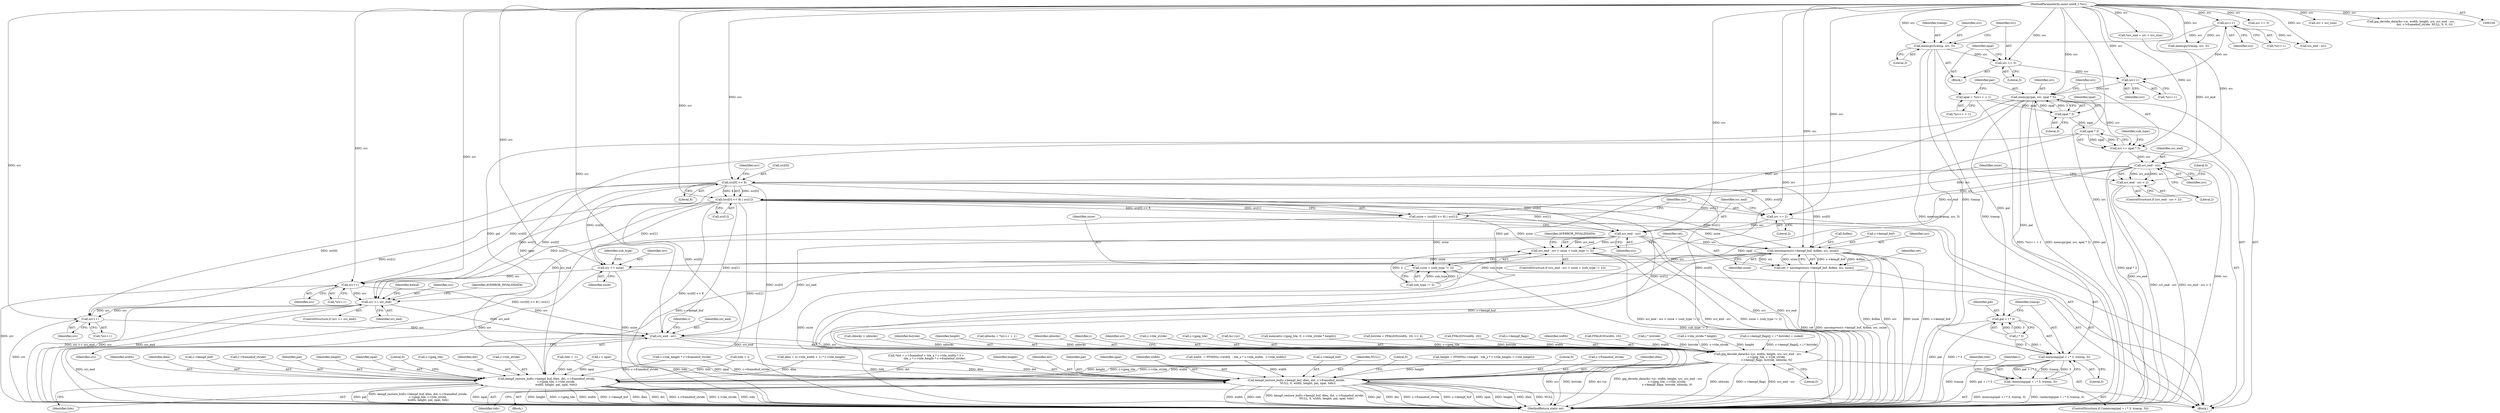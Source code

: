 digraph "0_FFmpeg_2960576378d17d71cc8dccc926352ce568b5eec1@API" {
"1000309" [label="(Call,memcpy(pal, src, npal * 3))"];
"1000306" [label="(Call,src++)"];
"1000299" [label="(Call,src += 3)"];
"1000295" [label="(Call,memcpy(transp, src, 3))"];
"1000210" [label="(Call,src++)"];
"1000104" [label="(MethodParameterIn,const uint8_t *src)"];
"1000312" [label="(Call,npal * 3)"];
"1000302" [label="(Call,npal = *src++ + 1)"];
"1000315" [label="(Call,src += npal * 3)"];
"1000352" [label="(Call,src_end - src)"];
"1000351" [label="(Call,src_end - src < 2)"];
"1000361" [label="(Call,src[0] << 8)"];
"1000360" [label="(Call,(src[0] << 8) | src[1])"];
"1000358" [label="(Call,zsize = (src[0] << 8) | src[1])"];
"1000373" [label="(Call,src_end - src < zsize + (sub_type != 2))"];
"1000377" [label="(Call,zsize + (sub_type != 2))"];
"1000386" [label="(Call,uncompress(c->kempf_buf, &dlen, src, zsize))"];
"1000384" [label="(Call,ret = uncompress(c->kempf_buf, &dlen, src, zsize))"];
"1000398" [label="(Call,src += zsize)"];
"1000428" [label="(Call,src++)"];
"1000477" [label="(Call,src >= src_end)"];
"1000485" [label="(Call,src++)"];
"1000538" [label="(Call,src_end - src)"];
"1000530" [label="(Call,jpg_decode_data(&c->jc, width, height, src, src_end - src,\n                    c->jpeg_tile, c->tile_stride,\n                    c->kempf_flags, bstride, nblocks, 0))"];
"1000553" [label="(Call,kempf_restore_buf(c->kempf_buf, dlen, dst, c->framebuf_stride,\n                      c->jpeg_tile, c->tile_stride,\n                      width, height, pal, npal, tidx))"];
"1000406" [label="(Call,kempf_restore_buf(c->kempf_buf, dlen, dst, c->framebuf_stride,\n                          NULL, 0, width, height, pal, npal, tidx))"];
"1000369" [label="(Call,src += 2)"];
"1000374" [label="(Call,src_end - src)"];
"1000337" [label="(Call,memcmp(pal + i * 3, transp, 3))"];
"1000336" [label="(Call,!memcmp(pal + i * 3, transp, 3))"];
"1000338" [label="(Call,pal + i * 3)"];
"1000393" [label="(Identifier,zsize)"];
"1000335" [label="(ControlStructure,if (!memcmp(pal + i * 3, transp, 3)))"];
"1000478" [label="(Identifier,src)"];
"1000504" [label="(Call,cblocks > nblocks)"];
"1000296" [label="(Identifier,transp)"];
"1000398" [label="(Call,src += zsize)"];
"1000343" [label="(Identifier,transp)"];
"1000297" [label="(Identifier,src)"];
"1000316" [label="(Identifier,src)"];
"1000337" [label="(Call,memcmp(pal + i * 3, transp, 3))"];
"1000304" [label="(Call,*src++ + 1)"];
"1000384" [label="(Call,ret = uncompress(c->kempf_buf, &dlen, src, zsize))"];
"1000419" [label="(Identifier,pal)"];
"1000362" [label="(Call,src[0])"];
"1000550" [label="(Identifier,bstride)"];
"1000347" [label="(Identifier,tidx)"];
"1000373" [label="(Call,src_end - src < zsize + (sub_type != 2))"];
"1000536" [label="(Identifier,height)"];
"1000350" [label="(ControlStructure,if (src_end - src < 2))"];
"1000387" [label="(Call,c->kempf_buf)"];
"1000428" [label="(Call,src++)"];
"1000340" [label="(Call,i * 3)"];
"1000375" [label="(Identifier,src_end)"];
"1000299" [label="(Call,src += 3)"];
"1000420" [label="(Identifier,npal)"];
"1000572" [label="(Identifier,tidx)"];
"1000378" [label="(Identifier,zsize)"];
"1000385" [label="(Identifier,ret)"];
"1000570" [label="(Identifier,pal)"];
"1000121" [label="(Call,*src_end = src + src_size)"];
"1000479" [label="(Identifier,src_end)"];
"1000424" [label="(Call,nblocks = *src++ + 1)"];
"1000542" [label="(Identifier,c)"];
"1000313" [label="(Identifier,npal)"];
"1000369" [label="(Call,src += 2)"];
"1000429" [label="(Identifier,src)"];
"1000406" [label="(Call,kempf_restore_buf(c->kempf_buf, dlen, dst, c->framebuf_stride,\n                          NULL, 0, width, height, pal, npal, tidx))"];
"1000551" [label="(Identifier,nblocks)"];
"1000358" [label="(Call,zsize = (src[0] << 8) | src[1])"];
"1000485" [label="(Call,src++)"];
"1000227" [label="(Call,src += 3)"];
"1000311" [label="(Identifier,src)"];
"1000555" [label="(Identifier,c)"];
"1000417" [label="(Identifier,width)"];
"1000400" [label="(Identifier,zsize)"];
"1000537" [label="(Identifier,src)"];
"1000315" [label="(Call,src += npal * 3)"];
"1000367" [label="(Identifier,src)"];
"1000354" [label="(Identifier,src)"];
"1000562" [label="(Call,c->jpeg_tile)"];
"1000376" [label="(Identifier,src)"];
"1000336" [label="(Call,!memcmp(pal + i * 3, transp, 3))"];
"1000314" [label="(Literal,3)"];
"1000481" [label="(Identifier,AVERROR_INVALIDDATA)"];
"1000558" [label="(Identifier,dst)"];
"1000306" [label="(Call,src++)"];
"1000427" [label="(Call,*src++)"];
"1000365" [label="(Literal,8)"];
"1000177" [label="(Call,width  = FFMIN(c->width  - tile_x * c->tile_width,  c->tile_width))"];
"1000486" [label="(Identifier,src)"];
"1000346" [label="(Call,tidx = i)"];
"1000407" [label="(Call,c->kempf_buf)"];
"1000540" [label="(Identifier,src)"];
"1000395" [label="(Identifier,ret)"];
"1000544" [label="(Call,c->tile_stride)"];
"1000421" [label="(Identifier,tidx)"];
"1000565" [label="(Call,c->tile_stride)"];
"1000295" [label="(Call,memcpy(transp, src, 3))"];
"1000333" [label="(Identifier,i)"];
"1000477" [label="(Call,src >= src_end)"];
"1000415" [label="(Identifier,NULL)"];
"1000423" [label="(Literal,0)"];
"1000541" [label="(Call,c->jpeg_tile)"];
"1000192" [label="(Call,height = FFMIN(c->height - tile_y * c->tile_height, c->tile_height))"];
"1000403" [label="(Identifier,sub_type)"];
"1000531" [label="(Call,&c->jc)"];
"1000416" [label="(Literal,0)"];
"1000476" [label="(ControlStructure,if (src >= src_end))"];
"1000520" [label="(Call,memset(c->jpeg_tile, 0, c->tile_stride * height))"];
"1000338" [label="(Call,pal + i * 3)"];
"1000352" [label="(Call,src_end - src)"];
"1000329" [label="(Call,i < npal)"];
"1000305" [label="(Call,*src++)"];
"1000392" [label="(Identifier,src)"];
"1000568" [label="(Identifier,width)"];
"1000539" [label="(Identifier,src_end)"];
"1000552" [label="(Literal,0)"];
"1000302" [label="(Call,npal = *src++ + 1)"];
"1000538" [label="(Call,src_end - src)"];
"1000223" [label="(Call,memcpy(transp, src, 3))"];
"1000361" [label="(Call,src[0] << 8)"];
"1000412" [label="(Call,c->framebuf_stride)"];
"1000303" [label="(Identifier,npal)"];
"1000351" [label="(Call,src_end - src < 2)"];
"1000339" [label="(Identifier,pal)"];
"1000279" [label="(Call,src_end - src)"];
"1000553" [label="(Call,kempf_restore_buf(c->kempf_buf, dlen, dst, c->framebuf_stride,\n                      c->jpeg_tile, c->tile_stride,\n                      width, height, pal, npal, tidx))"];
"1000557" [label="(Identifier,dlen)"];
"1000310" [label="(Identifier,pal)"];
"1000355" [label="(Literal,2)"];
"1000434" [label="(Call,bstride = FFALIGN(width, 16) >> 4)"];
"1000399" [label="(Identifier,src)"];
"1000312" [label="(Call,npal * 3)"];
"1000410" [label="(Identifier,dlen)"];
"1000383" [label="(Identifier,AVERROR_INVALIDDATA)"];
"1000129" [label="(Call,dlen = (c->tile_width + 1) * c->tile_height)"];
"1000530" [label="(Call,jpg_decode_data(&c->jc, width, height, src, src_end - src,\n                    c->jpeg_tile, c->tile_stride,\n                    c->kempf_flags, bstride, nblocks, 0))"];
"1000405" [label="(Block,)"];
"1000437" [label="(Call,FFALIGN(width, 16))"];
"1000309" [label="(Call,memcpy(pal, src, npal * 3))"];
"1000211" [label="(Identifier,src)"];
"1000148" [label="(Call,*dst = c->framebuf + tile_x * c->tile_width * 3 +\n                   tile_y * c->tile_height * c->framebuf_stride)"];
"1000113" [label="(Call,tidx = -1)"];
"1000484" [label="(Call,*src++)"];
"1000374" [label="(Call,src_end - src)"];
"1000301" [label="(Literal,3)"];
"1000307" [label="(Identifier,src)"];
"1000360" [label="(Call,(src[0] << 8) | src[1])"];
"1000294" [label="(Block,)"];
"1000575" [label="(MethodReturn,static int)"];
"1000322" [label="(Identifier,sub_type)"];
"1000418" [label="(Identifier,height)"];
"1000547" [label="(Call,c->kempf_flags)"];
"1000359" [label="(Identifier,zsize)"];
"1000164" [label="(Call,c->tile_height * c->framebuf_stride)"];
"1000535" [label="(Identifier,width)"];
"1000210" [label="(Call,src++)"];
"1000104" [label="(MethodParameterIn,const uint8_t *src)"];
"1000554" [label="(Call,c->kempf_buf)"];
"1000357" [label="(Literal,0)"];
"1000366" [label="(Call,src[1])"];
"1000559" [label="(Call,c->framebuf_stride)"];
"1000465" [label="(Call,FFALIGN(width, 16))"];
"1000372" [label="(ControlStructure,if (src_end - src < zsize + (sub_type != 2)))"];
"1000123" [label="(Call,src + src_size)"];
"1000483" [label="(Identifier,bitbuf)"];
"1000353" [label="(Identifier,src_end)"];
"1000271" [label="(Call,jpg_decode_data(&c->jc, width, height, src, src_end - src,\n                               dst, c->framebuf_stride, NULL, 0, 0, 0))"];
"1000300" [label="(Identifier,src)"];
"1000516" [label="(Call,i * bstride)"];
"1000390" [label="(Call,&dlen)"];
"1000298" [label="(Literal,3)"];
"1000317" [label="(Call,npal * 3)"];
"1000106" [label="(Block,)"];
"1000209" [label="(Call,*src++)"];
"1000370" [label="(Identifier,src)"];
"1000371" [label="(Literal,2)"];
"1000525" [label="(Call,c->tile_stride * height)"];
"1000344" [label="(Literal,3)"];
"1000377" [label="(Call,zsize + (sub_type != 2))"];
"1000411" [label="(Identifier,dst)"];
"1000386" [label="(Call,uncompress(c->kempf_buf, &dlen, src, zsize))"];
"1000509" [label="(Call,c->kempf_flags[j + i * bstride] = coded)"];
"1000379" [label="(Call,sub_type != 2)"];
"1000569" [label="(Identifier,height)"];
"1000571" [label="(Identifier,npal)"];
"1000574" [label="(Literal,0)"];
"1000309" -> "1000106"  [label="AST: "];
"1000309" -> "1000312"  [label="CFG: "];
"1000310" -> "1000309"  [label="AST: "];
"1000311" -> "1000309"  [label="AST: "];
"1000312" -> "1000309"  [label="AST: "];
"1000316" -> "1000309"  [label="CFG: "];
"1000309" -> "1000575"  [label="DDG: pal"];
"1000309" -> "1000575"  [label="DDG: memcpy(pal, src, npal * 3)"];
"1000306" -> "1000309"  [label="DDG: src"];
"1000104" -> "1000309"  [label="DDG: src"];
"1000312" -> "1000309"  [label="DDG: npal"];
"1000312" -> "1000309"  [label="DDG: 3"];
"1000309" -> "1000315"  [label="DDG: src"];
"1000309" -> "1000337"  [label="DDG: pal"];
"1000309" -> "1000338"  [label="DDG: pal"];
"1000309" -> "1000406"  [label="DDG: pal"];
"1000309" -> "1000553"  [label="DDG: pal"];
"1000306" -> "1000305"  [label="AST: "];
"1000306" -> "1000307"  [label="CFG: "];
"1000307" -> "1000306"  [label="AST: "];
"1000305" -> "1000306"  [label="CFG: "];
"1000299" -> "1000306"  [label="DDG: src"];
"1000210" -> "1000306"  [label="DDG: src"];
"1000104" -> "1000306"  [label="DDG: src"];
"1000299" -> "1000294"  [label="AST: "];
"1000299" -> "1000301"  [label="CFG: "];
"1000300" -> "1000299"  [label="AST: "];
"1000301" -> "1000299"  [label="AST: "];
"1000303" -> "1000299"  [label="CFG: "];
"1000295" -> "1000299"  [label="DDG: src"];
"1000104" -> "1000299"  [label="DDG: src"];
"1000295" -> "1000294"  [label="AST: "];
"1000295" -> "1000298"  [label="CFG: "];
"1000296" -> "1000295"  [label="AST: "];
"1000297" -> "1000295"  [label="AST: "];
"1000298" -> "1000295"  [label="AST: "];
"1000300" -> "1000295"  [label="CFG: "];
"1000295" -> "1000575"  [label="DDG: transp"];
"1000295" -> "1000575"  [label="DDG: memcpy(transp, src, 3)"];
"1000210" -> "1000295"  [label="DDG: src"];
"1000104" -> "1000295"  [label="DDG: src"];
"1000295" -> "1000337"  [label="DDG: transp"];
"1000210" -> "1000209"  [label="AST: "];
"1000210" -> "1000211"  [label="CFG: "];
"1000211" -> "1000210"  [label="AST: "];
"1000209" -> "1000210"  [label="CFG: "];
"1000104" -> "1000210"  [label="DDG: src"];
"1000210" -> "1000223"  [label="DDG: src"];
"1000210" -> "1000279"  [label="DDG: src"];
"1000104" -> "1000100"  [label="AST: "];
"1000104" -> "1000575"  [label="DDG: src"];
"1000104" -> "1000121"  [label="DDG: src"];
"1000104" -> "1000123"  [label="DDG: src"];
"1000104" -> "1000223"  [label="DDG: src"];
"1000104" -> "1000227"  [label="DDG: src"];
"1000104" -> "1000271"  [label="DDG: src"];
"1000104" -> "1000279"  [label="DDG: src"];
"1000104" -> "1000315"  [label="DDG: src"];
"1000104" -> "1000352"  [label="DDG: src"];
"1000104" -> "1000361"  [label="DDG: src"];
"1000104" -> "1000360"  [label="DDG: src"];
"1000104" -> "1000369"  [label="DDG: src"];
"1000104" -> "1000374"  [label="DDG: src"];
"1000104" -> "1000386"  [label="DDG: src"];
"1000104" -> "1000398"  [label="DDG: src"];
"1000104" -> "1000428"  [label="DDG: src"];
"1000104" -> "1000477"  [label="DDG: src"];
"1000104" -> "1000485"  [label="DDG: src"];
"1000104" -> "1000530"  [label="DDG: src"];
"1000104" -> "1000538"  [label="DDG: src"];
"1000312" -> "1000314"  [label="CFG: "];
"1000313" -> "1000312"  [label="AST: "];
"1000314" -> "1000312"  [label="AST: "];
"1000302" -> "1000312"  [label="DDG: npal"];
"1000312" -> "1000317"  [label="DDG: npal"];
"1000302" -> "1000106"  [label="AST: "];
"1000302" -> "1000304"  [label="CFG: "];
"1000303" -> "1000302"  [label="AST: "];
"1000304" -> "1000302"  [label="AST: "];
"1000310" -> "1000302"  [label="CFG: "];
"1000302" -> "1000575"  [label="DDG: *src++ + 1"];
"1000315" -> "1000106"  [label="AST: "];
"1000315" -> "1000317"  [label="CFG: "];
"1000316" -> "1000315"  [label="AST: "];
"1000317" -> "1000315"  [label="AST: "];
"1000322" -> "1000315"  [label="CFG: "];
"1000315" -> "1000575"  [label="DDG: npal * 3"];
"1000317" -> "1000315"  [label="DDG: npal"];
"1000317" -> "1000315"  [label="DDG: 3"];
"1000315" -> "1000352"  [label="DDG: src"];
"1000352" -> "1000351"  [label="AST: "];
"1000352" -> "1000354"  [label="CFG: "];
"1000353" -> "1000352"  [label="AST: "];
"1000354" -> "1000352"  [label="AST: "];
"1000355" -> "1000352"  [label="CFG: "];
"1000352" -> "1000575"  [label="DDG: src_end"];
"1000352" -> "1000575"  [label="DDG: src"];
"1000352" -> "1000351"  [label="DDG: src_end"];
"1000352" -> "1000351"  [label="DDG: src"];
"1000121" -> "1000352"  [label="DDG: src_end"];
"1000352" -> "1000361"  [label="DDG: src"];
"1000352" -> "1000360"  [label="DDG: src"];
"1000352" -> "1000369"  [label="DDG: src"];
"1000352" -> "1000374"  [label="DDG: src_end"];
"1000351" -> "1000350"  [label="AST: "];
"1000351" -> "1000355"  [label="CFG: "];
"1000355" -> "1000351"  [label="AST: "];
"1000357" -> "1000351"  [label="CFG: "];
"1000359" -> "1000351"  [label="CFG: "];
"1000351" -> "1000575"  [label="DDG: src_end - src < 2"];
"1000351" -> "1000575"  [label="DDG: src_end - src"];
"1000361" -> "1000360"  [label="AST: "];
"1000361" -> "1000365"  [label="CFG: "];
"1000362" -> "1000361"  [label="AST: "];
"1000365" -> "1000361"  [label="AST: "];
"1000367" -> "1000361"  [label="CFG: "];
"1000361" -> "1000575"  [label="DDG: src[0]"];
"1000361" -> "1000360"  [label="DDG: src[0]"];
"1000361" -> "1000360"  [label="DDG: 8"];
"1000361" -> "1000369"  [label="DDG: src[0]"];
"1000361" -> "1000374"  [label="DDG: src[0]"];
"1000361" -> "1000386"  [label="DDG: src[0]"];
"1000361" -> "1000398"  [label="DDG: src[0]"];
"1000361" -> "1000428"  [label="DDG: src[0]"];
"1000361" -> "1000477"  [label="DDG: src[0]"];
"1000361" -> "1000485"  [label="DDG: src[0]"];
"1000361" -> "1000530"  [label="DDG: src[0]"];
"1000361" -> "1000538"  [label="DDG: src[0]"];
"1000360" -> "1000358"  [label="AST: "];
"1000360" -> "1000366"  [label="CFG: "];
"1000366" -> "1000360"  [label="AST: "];
"1000358" -> "1000360"  [label="CFG: "];
"1000360" -> "1000575"  [label="DDG: src[0] << 8"];
"1000360" -> "1000575"  [label="DDG: src[1]"];
"1000360" -> "1000358"  [label="DDG: src[0] << 8"];
"1000360" -> "1000358"  [label="DDG: src[1]"];
"1000360" -> "1000369"  [label="DDG: src[1]"];
"1000360" -> "1000374"  [label="DDG: src[1]"];
"1000360" -> "1000386"  [label="DDG: src[1]"];
"1000360" -> "1000398"  [label="DDG: src[1]"];
"1000360" -> "1000428"  [label="DDG: src[1]"];
"1000360" -> "1000477"  [label="DDG: src[1]"];
"1000360" -> "1000485"  [label="DDG: src[1]"];
"1000360" -> "1000530"  [label="DDG: src[1]"];
"1000360" -> "1000538"  [label="DDG: src[1]"];
"1000358" -> "1000106"  [label="AST: "];
"1000359" -> "1000358"  [label="AST: "];
"1000370" -> "1000358"  [label="CFG: "];
"1000358" -> "1000575"  [label="DDG: (src[0] << 8) | src[1]"];
"1000358" -> "1000373"  [label="DDG: zsize"];
"1000358" -> "1000377"  [label="DDG: zsize"];
"1000358" -> "1000386"  [label="DDG: zsize"];
"1000373" -> "1000372"  [label="AST: "];
"1000373" -> "1000377"  [label="CFG: "];
"1000374" -> "1000373"  [label="AST: "];
"1000377" -> "1000373"  [label="AST: "];
"1000383" -> "1000373"  [label="CFG: "];
"1000385" -> "1000373"  [label="CFG: "];
"1000373" -> "1000575"  [label="DDG: zsize + (sub_type != 2)"];
"1000373" -> "1000575"  [label="DDG: src_end - src < zsize + (sub_type != 2)"];
"1000373" -> "1000575"  [label="DDG: src_end - src"];
"1000374" -> "1000373"  [label="DDG: src_end"];
"1000374" -> "1000373"  [label="DDG: src"];
"1000379" -> "1000373"  [label="DDG: sub_type"];
"1000379" -> "1000373"  [label="DDG: 2"];
"1000377" -> "1000379"  [label="CFG: "];
"1000378" -> "1000377"  [label="AST: "];
"1000379" -> "1000377"  [label="AST: "];
"1000377" -> "1000575"  [label="DDG: sub_type != 2"];
"1000377" -> "1000575"  [label="DDG: zsize"];
"1000379" -> "1000377"  [label="DDG: sub_type"];
"1000379" -> "1000377"  [label="DDG: 2"];
"1000386" -> "1000384"  [label="AST: "];
"1000386" -> "1000393"  [label="CFG: "];
"1000387" -> "1000386"  [label="AST: "];
"1000390" -> "1000386"  [label="AST: "];
"1000392" -> "1000386"  [label="AST: "];
"1000393" -> "1000386"  [label="AST: "];
"1000384" -> "1000386"  [label="CFG: "];
"1000386" -> "1000575"  [label="DDG: src"];
"1000386" -> "1000575"  [label="DDG: zsize"];
"1000386" -> "1000575"  [label="DDG: c->kempf_buf"];
"1000386" -> "1000575"  [label="DDG: &dlen"];
"1000386" -> "1000384"  [label="DDG: c->kempf_buf"];
"1000386" -> "1000384"  [label="DDG: &dlen"];
"1000386" -> "1000384"  [label="DDG: src"];
"1000386" -> "1000384"  [label="DDG: zsize"];
"1000374" -> "1000386"  [label="DDG: src"];
"1000386" -> "1000398"  [label="DDG: zsize"];
"1000386" -> "1000398"  [label="DDG: src"];
"1000386" -> "1000406"  [label="DDG: c->kempf_buf"];
"1000386" -> "1000553"  [label="DDG: c->kempf_buf"];
"1000384" -> "1000106"  [label="AST: "];
"1000385" -> "1000384"  [label="AST: "];
"1000395" -> "1000384"  [label="CFG: "];
"1000384" -> "1000575"  [label="DDG: uncompress(c->kempf_buf, &dlen, src, zsize)"];
"1000384" -> "1000575"  [label="DDG: ret"];
"1000398" -> "1000106"  [label="AST: "];
"1000398" -> "1000400"  [label="CFG: "];
"1000399" -> "1000398"  [label="AST: "];
"1000400" -> "1000398"  [label="AST: "];
"1000403" -> "1000398"  [label="CFG: "];
"1000398" -> "1000575"  [label="DDG: zsize"];
"1000398" -> "1000575"  [label="DDG: src"];
"1000398" -> "1000428"  [label="DDG: src"];
"1000428" -> "1000427"  [label="AST: "];
"1000428" -> "1000429"  [label="CFG: "];
"1000429" -> "1000428"  [label="AST: "];
"1000427" -> "1000428"  [label="CFG: "];
"1000428" -> "1000575"  [label="DDG: src"];
"1000428" -> "1000477"  [label="DDG: src"];
"1000428" -> "1000538"  [label="DDG: src"];
"1000477" -> "1000476"  [label="AST: "];
"1000477" -> "1000479"  [label="CFG: "];
"1000478" -> "1000477"  [label="AST: "];
"1000479" -> "1000477"  [label="AST: "];
"1000481" -> "1000477"  [label="CFG: "];
"1000483" -> "1000477"  [label="CFG: "];
"1000477" -> "1000575"  [label="DDG: src_end"];
"1000477" -> "1000575"  [label="DDG: src >= src_end"];
"1000477" -> "1000575"  [label="DDG: src"];
"1000485" -> "1000477"  [label="DDG: src"];
"1000374" -> "1000477"  [label="DDG: src_end"];
"1000477" -> "1000485"  [label="DDG: src"];
"1000477" -> "1000538"  [label="DDG: src_end"];
"1000485" -> "1000484"  [label="AST: "];
"1000485" -> "1000486"  [label="CFG: "];
"1000486" -> "1000485"  [label="AST: "];
"1000484" -> "1000485"  [label="CFG: "];
"1000485" -> "1000575"  [label="DDG: src"];
"1000485" -> "1000538"  [label="DDG: src"];
"1000538" -> "1000530"  [label="AST: "];
"1000538" -> "1000540"  [label="CFG: "];
"1000539" -> "1000538"  [label="AST: "];
"1000540" -> "1000538"  [label="AST: "];
"1000542" -> "1000538"  [label="CFG: "];
"1000538" -> "1000575"  [label="DDG: src_end"];
"1000538" -> "1000530"  [label="DDG: src"];
"1000538" -> "1000530"  [label="DDG: src_end"];
"1000374" -> "1000538"  [label="DDG: src_end"];
"1000530" -> "1000106"  [label="AST: "];
"1000530" -> "1000552"  [label="CFG: "];
"1000531" -> "1000530"  [label="AST: "];
"1000535" -> "1000530"  [label="AST: "];
"1000536" -> "1000530"  [label="AST: "];
"1000537" -> "1000530"  [label="AST: "];
"1000541" -> "1000530"  [label="AST: "];
"1000544" -> "1000530"  [label="AST: "];
"1000547" -> "1000530"  [label="AST: "];
"1000550" -> "1000530"  [label="AST: "];
"1000551" -> "1000530"  [label="AST: "];
"1000552" -> "1000530"  [label="AST: "];
"1000555" -> "1000530"  [label="CFG: "];
"1000530" -> "1000575"  [label="DDG: bstride"];
"1000530" -> "1000575"  [label="DDG: &c->jc"];
"1000530" -> "1000575"  [label="DDG: jpg_decode_data(&c->jc, width, height, src, src_end - src,\n                    c->jpeg_tile, c->tile_stride,\n                    c->kempf_flags, bstride, nblocks, 0)"];
"1000530" -> "1000575"  [label="DDG: nblocks"];
"1000530" -> "1000575"  [label="DDG: c->kempf_flags"];
"1000530" -> "1000575"  [label="DDG: src_end - src"];
"1000530" -> "1000575"  [label="DDG: src"];
"1000437" -> "1000530"  [label="DDG: width"];
"1000465" -> "1000530"  [label="DDG: width"];
"1000525" -> "1000530"  [label="DDG: height"];
"1000525" -> "1000530"  [label="DDG: c->tile_stride"];
"1000520" -> "1000530"  [label="DDG: c->jpeg_tile"];
"1000509" -> "1000530"  [label="DDG: c->kempf_flags[j + i * bstride]"];
"1000516" -> "1000530"  [label="DDG: bstride"];
"1000434" -> "1000530"  [label="DDG: bstride"];
"1000504" -> "1000530"  [label="DDG: nblocks"];
"1000424" -> "1000530"  [label="DDG: nblocks"];
"1000530" -> "1000553"  [label="DDG: c->jpeg_tile"];
"1000530" -> "1000553"  [label="DDG: c->tile_stride"];
"1000530" -> "1000553"  [label="DDG: width"];
"1000530" -> "1000553"  [label="DDG: height"];
"1000553" -> "1000106"  [label="AST: "];
"1000553" -> "1000572"  [label="CFG: "];
"1000554" -> "1000553"  [label="AST: "];
"1000557" -> "1000553"  [label="AST: "];
"1000558" -> "1000553"  [label="AST: "];
"1000559" -> "1000553"  [label="AST: "];
"1000562" -> "1000553"  [label="AST: "];
"1000565" -> "1000553"  [label="AST: "];
"1000568" -> "1000553"  [label="AST: "];
"1000569" -> "1000553"  [label="AST: "];
"1000570" -> "1000553"  [label="AST: "];
"1000571" -> "1000553"  [label="AST: "];
"1000572" -> "1000553"  [label="AST: "];
"1000574" -> "1000553"  [label="CFG: "];
"1000553" -> "1000575"  [label="DDG: kempf_restore_buf(c->kempf_buf, dlen, dst, c->framebuf_stride,\n                      c->jpeg_tile, c->tile_stride,\n                      width, height, pal, npal, tidx)"];
"1000553" -> "1000575"  [label="DDG: npal"];
"1000553" -> "1000575"  [label="DDG: height"];
"1000553" -> "1000575"  [label="DDG: c->jpeg_tile"];
"1000553" -> "1000575"  [label="DDG: width"];
"1000553" -> "1000575"  [label="DDG: c->kempf_buf"];
"1000553" -> "1000575"  [label="DDG: dlen"];
"1000553" -> "1000575"  [label="DDG: dst"];
"1000553" -> "1000575"  [label="DDG: c->framebuf_stride"];
"1000553" -> "1000575"  [label="DDG: c->tile_stride"];
"1000553" -> "1000575"  [label="DDG: tidx"];
"1000553" -> "1000575"  [label="DDG: pal"];
"1000129" -> "1000553"  [label="DDG: dlen"];
"1000148" -> "1000553"  [label="DDG: dst"];
"1000164" -> "1000553"  [label="DDG: c->framebuf_stride"];
"1000329" -> "1000553"  [label="DDG: npal"];
"1000317" -> "1000553"  [label="DDG: npal"];
"1000113" -> "1000553"  [label="DDG: tidx"];
"1000346" -> "1000553"  [label="DDG: tidx"];
"1000406" -> "1000405"  [label="AST: "];
"1000406" -> "1000421"  [label="CFG: "];
"1000407" -> "1000406"  [label="AST: "];
"1000410" -> "1000406"  [label="AST: "];
"1000411" -> "1000406"  [label="AST: "];
"1000412" -> "1000406"  [label="AST: "];
"1000415" -> "1000406"  [label="AST: "];
"1000416" -> "1000406"  [label="AST: "];
"1000417" -> "1000406"  [label="AST: "];
"1000418" -> "1000406"  [label="AST: "];
"1000419" -> "1000406"  [label="AST: "];
"1000420" -> "1000406"  [label="AST: "];
"1000421" -> "1000406"  [label="AST: "];
"1000423" -> "1000406"  [label="CFG: "];
"1000406" -> "1000575"  [label="DDG: dst"];
"1000406" -> "1000575"  [label="DDG: c->framebuf_stride"];
"1000406" -> "1000575"  [label="DDG: c->kempf_buf"];
"1000406" -> "1000575"  [label="DDG: npal"];
"1000406" -> "1000575"  [label="DDG: height"];
"1000406" -> "1000575"  [label="DDG: dlen"];
"1000406" -> "1000575"  [label="DDG: NULL"];
"1000406" -> "1000575"  [label="DDG: width"];
"1000406" -> "1000575"  [label="DDG: tidx"];
"1000406" -> "1000575"  [label="DDG: kempf_restore_buf(c->kempf_buf, dlen, dst, c->framebuf_stride,\n                          NULL, 0, width, height, pal, npal, tidx)"];
"1000406" -> "1000575"  [label="DDG: pal"];
"1000129" -> "1000406"  [label="DDG: dlen"];
"1000148" -> "1000406"  [label="DDG: dst"];
"1000164" -> "1000406"  [label="DDG: c->framebuf_stride"];
"1000177" -> "1000406"  [label="DDG: width"];
"1000192" -> "1000406"  [label="DDG: height"];
"1000329" -> "1000406"  [label="DDG: npal"];
"1000317" -> "1000406"  [label="DDG: npal"];
"1000113" -> "1000406"  [label="DDG: tidx"];
"1000346" -> "1000406"  [label="DDG: tidx"];
"1000369" -> "1000106"  [label="AST: "];
"1000369" -> "1000371"  [label="CFG: "];
"1000370" -> "1000369"  [label="AST: "];
"1000371" -> "1000369"  [label="AST: "];
"1000375" -> "1000369"  [label="CFG: "];
"1000369" -> "1000374"  [label="DDG: src"];
"1000374" -> "1000376"  [label="CFG: "];
"1000375" -> "1000374"  [label="AST: "];
"1000376" -> "1000374"  [label="AST: "];
"1000378" -> "1000374"  [label="CFG: "];
"1000374" -> "1000575"  [label="DDG: src"];
"1000374" -> "1000575"  [label="DDG: src_end"];
"1000337" -> "1000336"  [label="AST: "];
"1000337" -> "1000344"  [label="CFG: "];
"1000338" -> "1000337"  [label="AST: "];
"1000343" -> "1000337"  [label="AST: "];
"1000344" -> "1000337"  [label="AST: "];
"1000336" -> "1000337"  [label="CFG: "];
"1000337" -> "1000575"  [label="DDG: transp"];
"1000337" -> "1000575"  [label="DDG: pal + i * 3"];
"1000337" -> "1000336"  [label="DDG: pal + i * 3"];
"1000337" -> "1000336"  [label="DDG: transp"];
"1000337" -> "1000336"  [label="DDG: 3"];
"1000340" -> "1000337"  [label="DDG: i"];
"1000340" -> "1000337"  [label="DDG: 3"];
"1000336" -> "1000335"  [label="AST: "];
"1000347" -> "1000336"  [label="CFG: "];
"1000333" -> "1000336"  [label="CFG: "];
"1000336" -> "1000575"  [label="DDG: !memcmp(pal + i * 3, transp, 3)"];
"1000336" -> "1000575"  [label="DDG: memcmp(pal + i * 3, transp, 3)"];
"1000338" -> "1000340"  [label="CFG: "];
"1000339" -> "1000338"  [label="AST: "];
"1000340" -> "1000338"  [label="AST: "];
"1000343" -> "1000338"  [label="CFG: "];
"1000338" -> "1000575"  [label="DDG: pal"];
"1000338" -> "1000575"  [label="DDG: i * 3"];
"1000340" -> "1000338"  [label="DDG: i"];
"1000340" -> "1000338"  [label="DDG: 3"];
}

